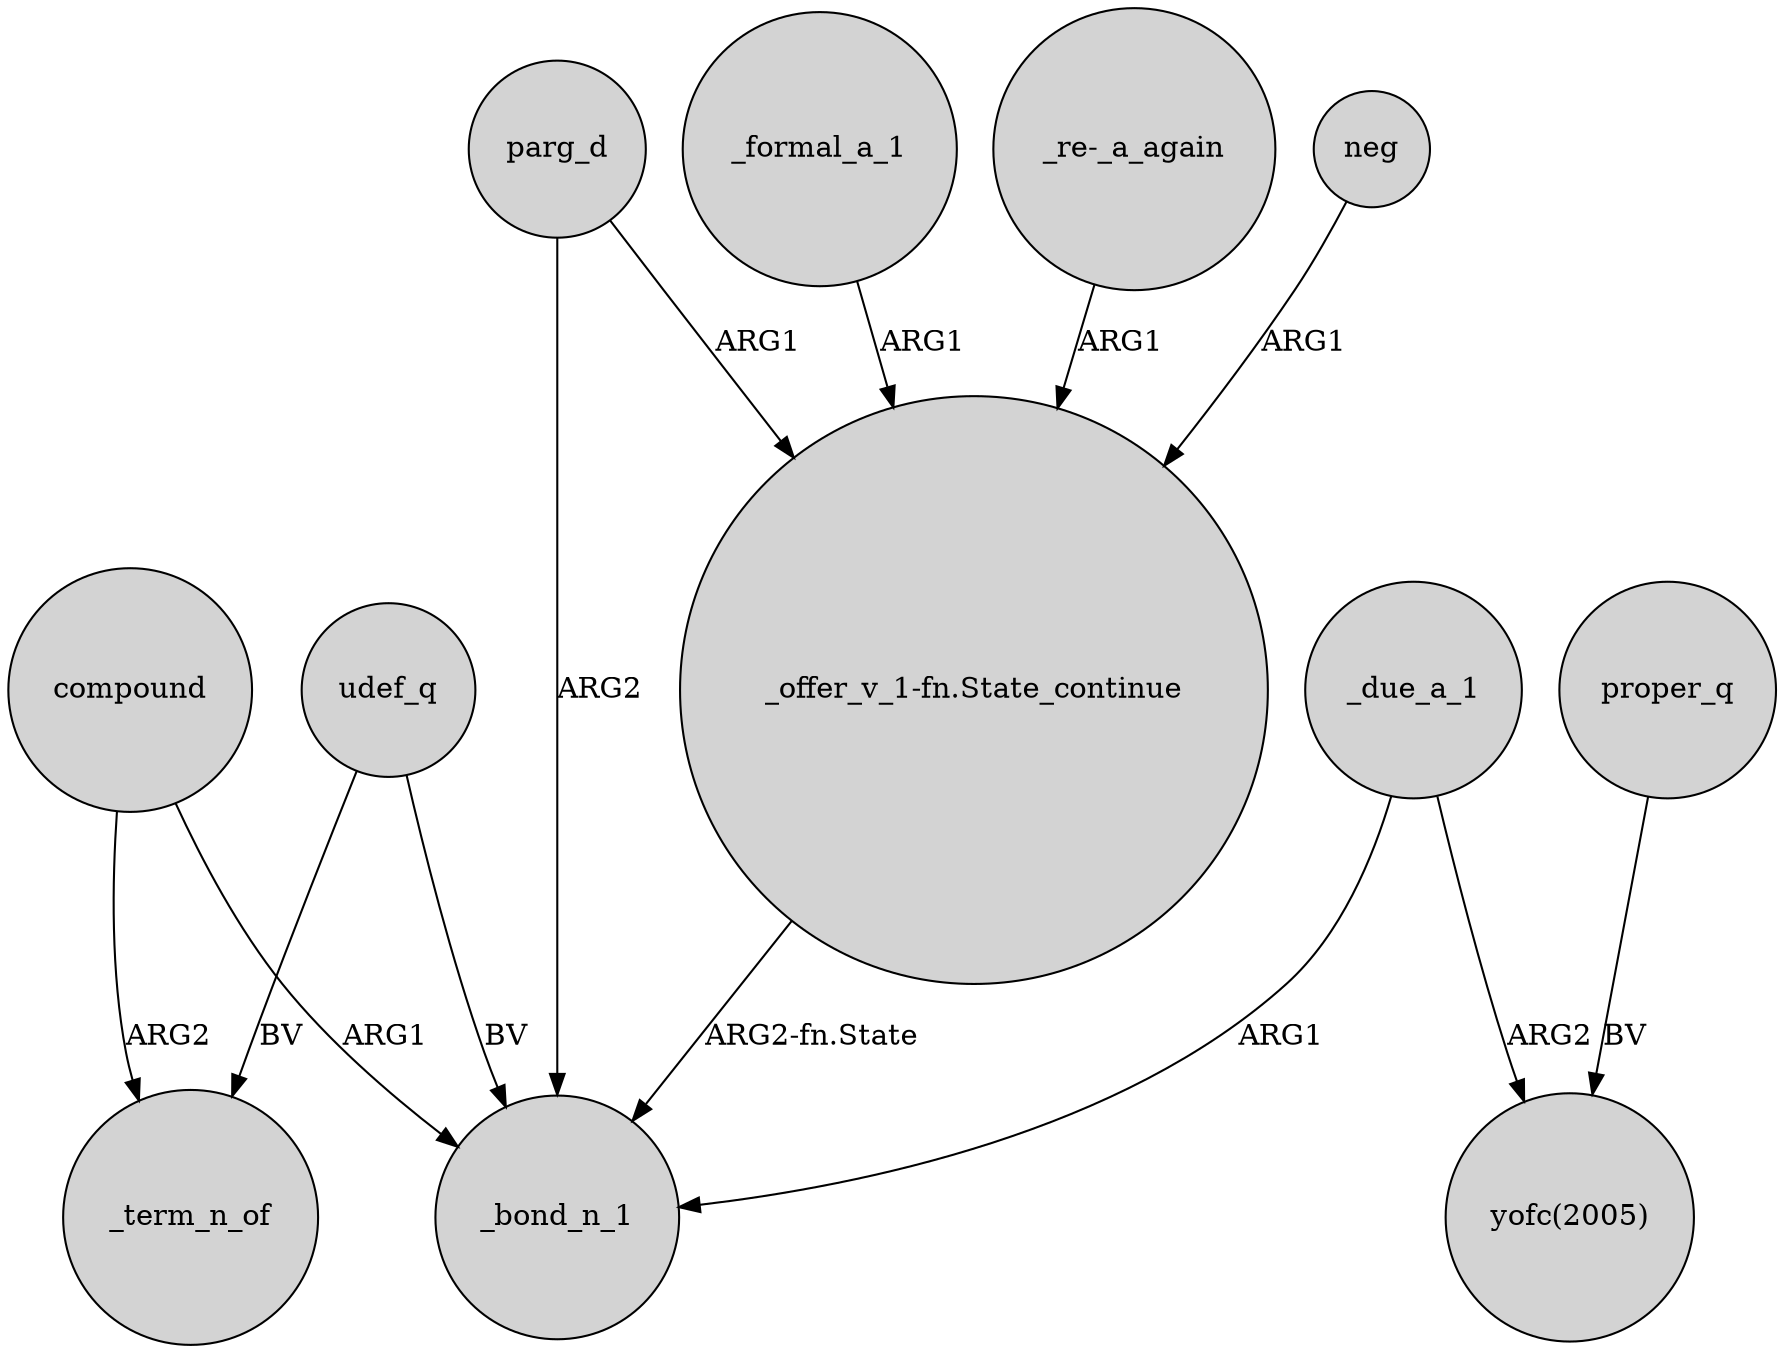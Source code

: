 digraph {
	node [shape=circle style=filled]
	neg -> "_offer_v_1-fn.State_continue" [label=ARG1]
	udef_q -> _term_n_of [label=BV]
	"_offer_v_1-fn.State_continue" -> _bond_n_1 [label="ARG2-fn.State"]
	proper_q -> "yofc(2005)" [label=BV]
	parg_d -> _bond_n_1 [label=ARG2]
	parg_d -> "_offer_v_1-fn.State_continue" [label=ARG1]
	udef_q -> _bond_n_1 [label=BV]
	compound -> _term_n_of [label=ARG2]
	compound -> _bond_n_1 [label=ARG1]
	_due_a_1 -> "yofc(2005)" [label=ARG2]
	_formal_a_1 -> "_offer_v_1-fn.State_continue" [label=ARG1]
	_due_a_1 -> _bond_n_1 [label=ARG1]
	"_re-_a_again" -> "_offer_v_1-fn.State_continue" [label=ARG1]
}
